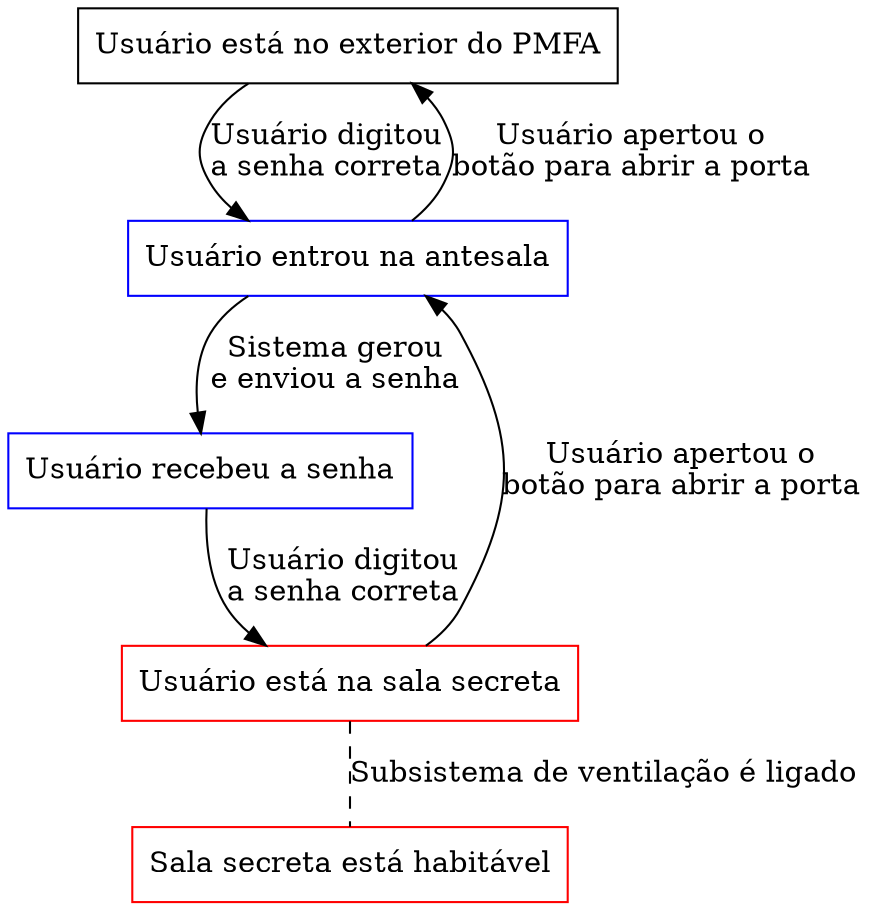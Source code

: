 digraph G {
    
    node [shape = box];
    
    E1 [label = "Usuário está no exterior do PMFA"];
    E2 [label = "Usuário entrou na antesala", color = blue];
    E3 [label = "Usuário recebeu a senha", color = blue];
    E4 [label = "Usuário está na sala secreta", color = red];
    E5 [label = "Sala secreta está habitável", color = red];
    
    E1 -> E2 [label = "Usuário digitou\na senha correta"];
    E2 -> E3 [label = "Sistema gerou\ne enviou a senha"];
    E3 -> E4 [label = "Usuário digitou\na senha correta"];
    E4 -> E5 [label = "Subsistema de ventilação é ligado", dir = none, style = dashed];
    
    E4 -> E2 [label = "Usuário apertou o\nbotão para abrir a porta"];
    E2 -> E1 [label = "Usuário apertou o\nbotão para abrir a porta"];
    
}